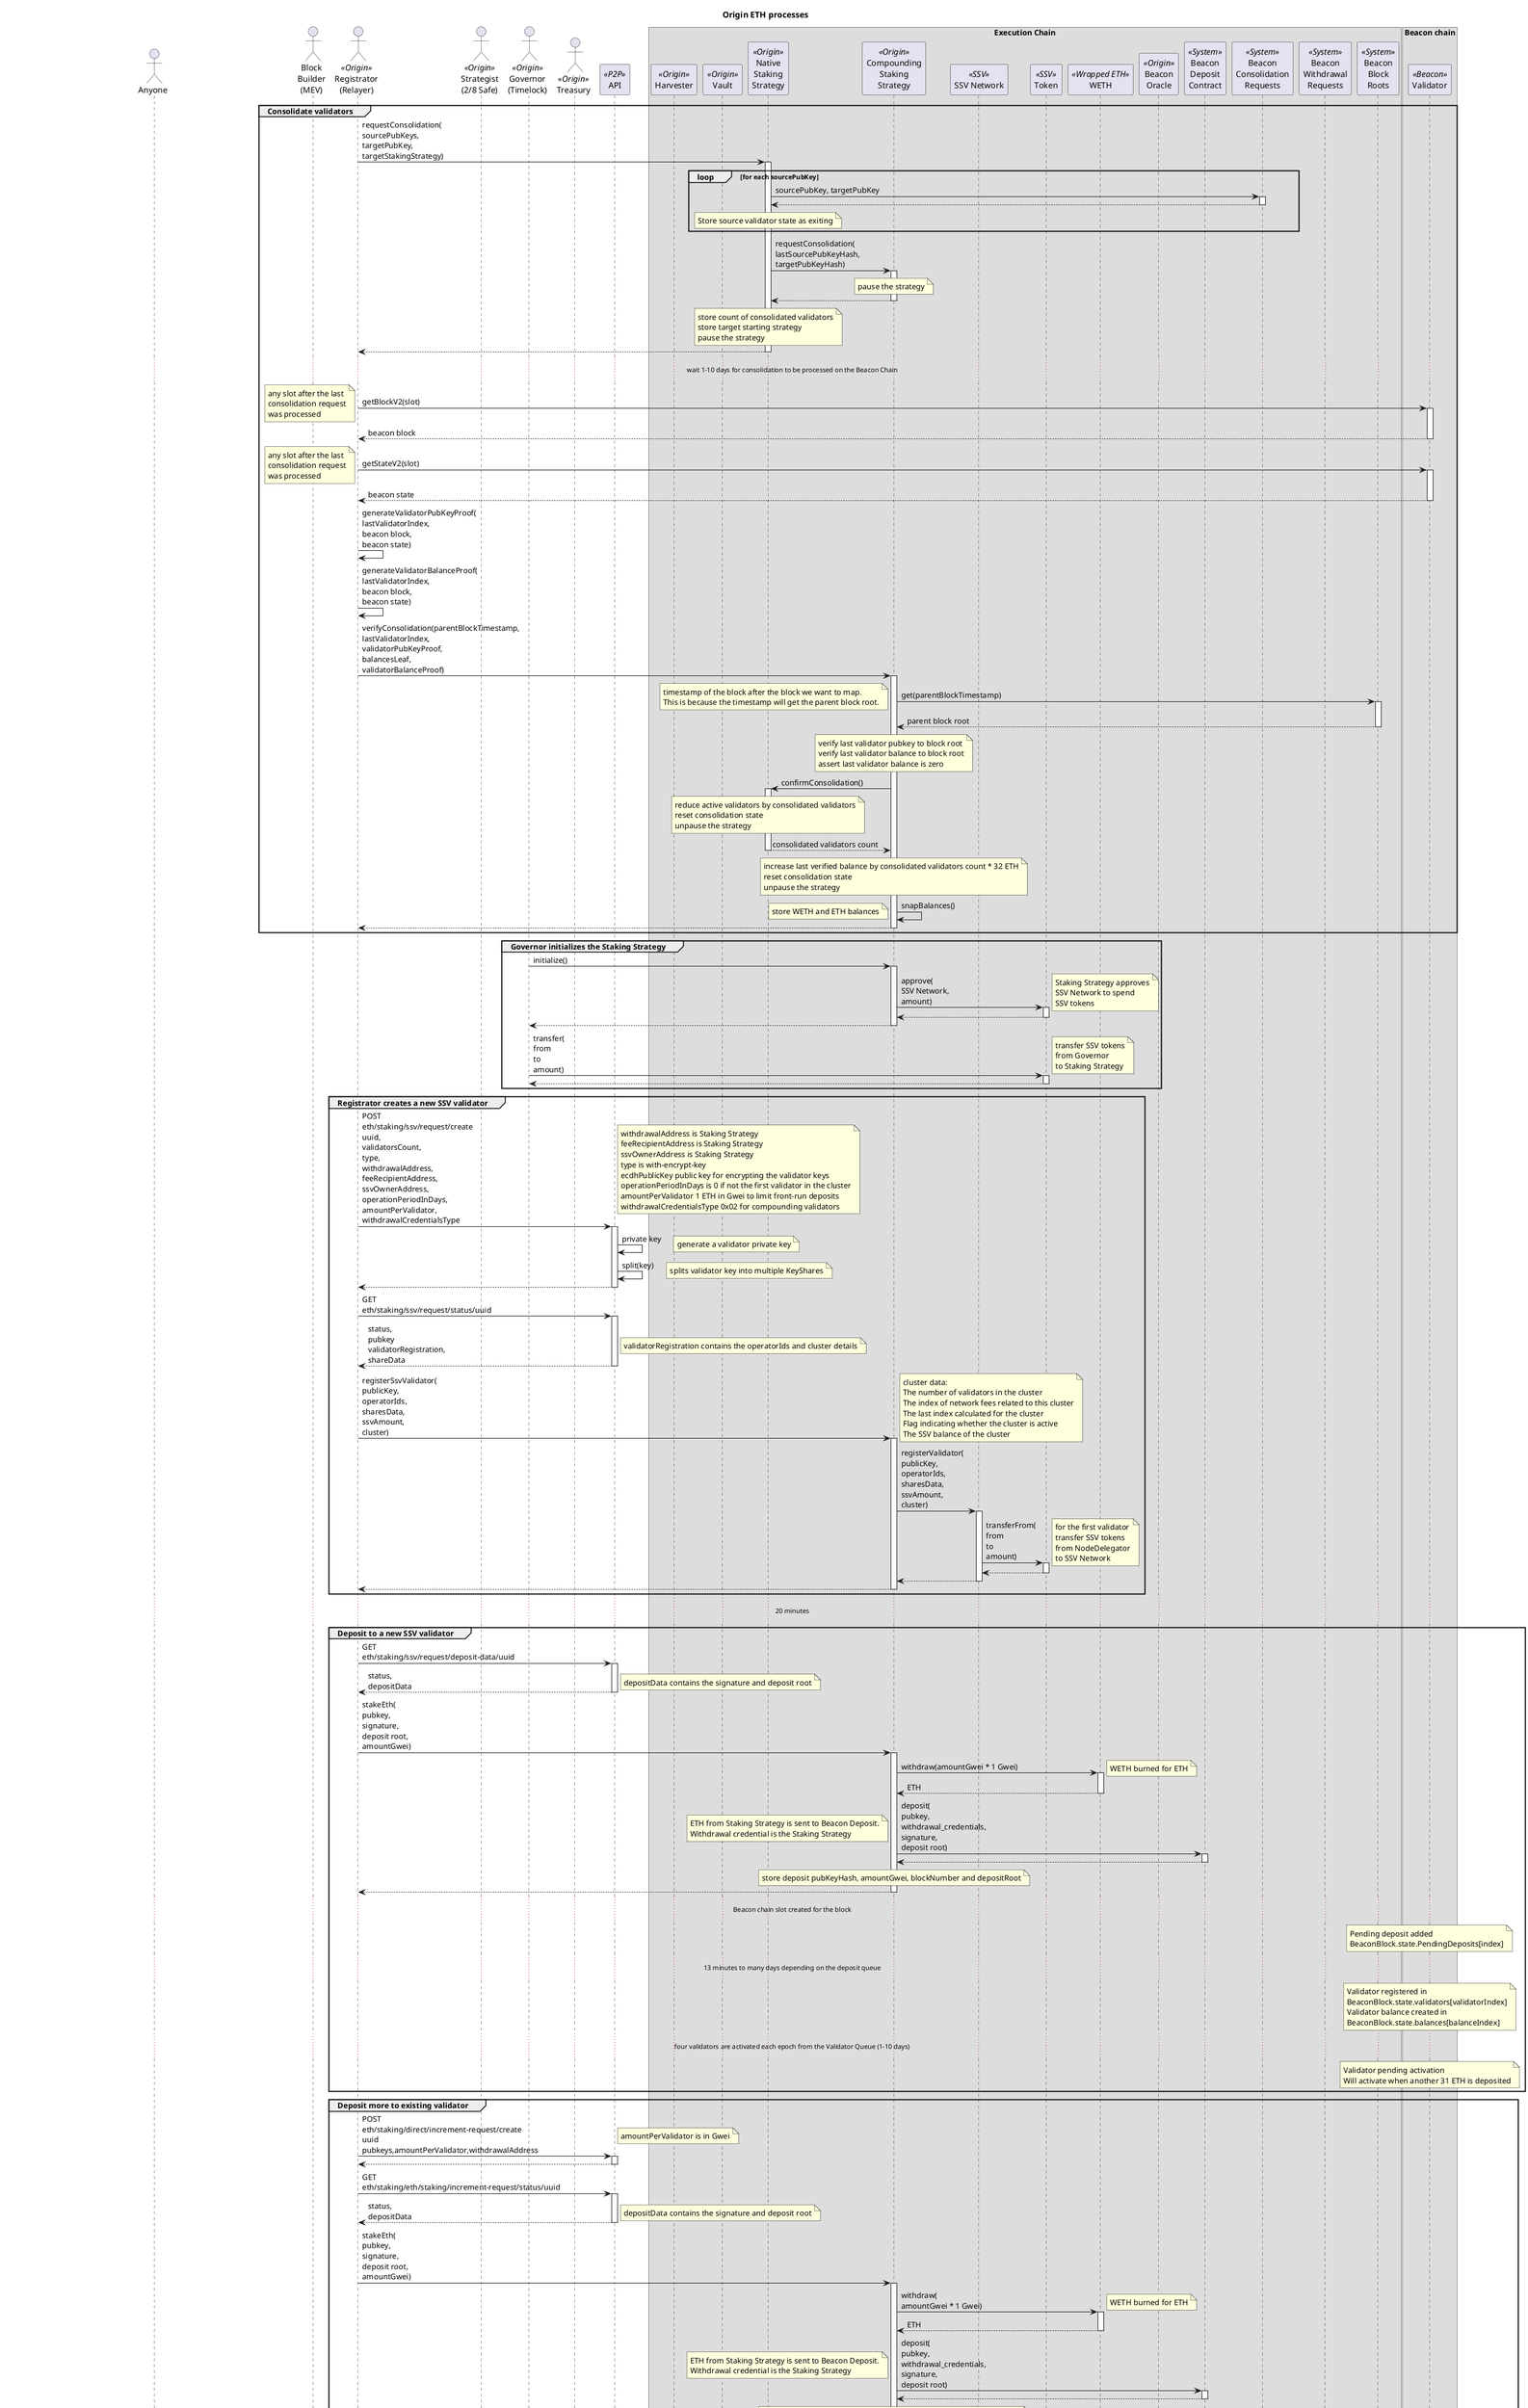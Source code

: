 @startuml

skinparam tabSize 2
hide footbox

title "Origin ETH processes"

actor "Anyone" as sender
actor "Block\nBuilder\n(MEV)" as mev
actor "Registrator\n(Relayer)" as reg <<Origin>>
actor "Strategist\n(2/8 Safe)" as strategist <<Origin>>
actor "Governor\n(Timelock)" as gov <<Origin>>
actor "Treasury" as treasury <<Origin>>
participant "API" as api <<P2P>>

box "Execution Chain"
participant "Harvester" as harv <<Origin>>
participant "Vault" as vault <<Origin>>
participant "Native\nStaking\nStrategy" as nativeStrat <<Origin>>
participant "Compounding\nStaking\nStrategy" as compStrat <<Origin>>
participant "SSV Network" as ssvNet <<SSV>>
participant "Token" as ssv <<SSV>>
participant "WETH" as weth <<Wrapped ETH>>
participant "Beacon\nOracle" as bo <<Origin>>
participant "Beacon\nDeposit\nContract" as dep <<System>>
participant "Beacon\nConsolidation\nRequests" as consol <<System>>
participant "Beacon\nWithdrawal\nRequests" as withdraw <<System>>
participant "Beacon\nBlock\nRoots" as roots <<System>>
end box

box "Beacon chain"
participant "Validator" as val <<Beacon>>
end box

group Consolidate validators

reg -> nativeStrat: requestConsolidation(\nsourcePubKeys,\ntargetPubKey,\ntargetStakingStrategy)
activate nativeStrat

loop for each sourcePubKey
    nativeStrat -> consol : sourcePubKey, targetPubKey
    activate consol
    return
    note over nativeStrat: Store source validator state as exiting
end

nativeStrat -> compStrat : requestConsolidation(\nlastSourcePubKeyHash,\ntargetPubKeyHash)
activate compStrat
note over compStrat: pause the strategy
return

note over nativeStrat
store count of consolidated validators
store target starting strategy
pause the strategy
end note

return

... wait 1-10 days for consolidation to be processed on the Beacon Chain ...

reg -> val : getBlockV2(slot)
note left : any slot after the last\nconsolidation request\nwas processed
activate val
return beacon block

reg -> val : getStateV2(slot)
note left : any slot after the last\nconsolidation request\nwas processed
activate val
return beacon state

reg -> reg : generateValidatorPubKeyProof(\nlastValidatorIndex,\nbeacon block,\nbeacon state)
reg -> reg : generateValidatorBalanceProof(\nlastValidatorIndex,\nbeacon block,\nbeacon state)

reg -> compStrat : verifyConsolidation(parentBlockTimestamp,\nlastValidatorIndex,\nvalidatorPubKeyProof,\nbalancesLeaf,\nvalidatorBalanceProof)
activate compStrat

compStrat -> roots : get(parentBlockTimestamp)
note left
timestamp of the block after the block we want to map.
This is because the timestamp will get the parent block root.
end note
activate roots
return parent block root

note over compStrat
verify last validator pubkey to block root
verify last validator balance to block root
assert last validator balance is zero
end note

compStrat -> nativeStrat : confirmConsolidation()
activate nativeStrat
note over nativeStrat
reduce active validators by consolidated validators
reset consolidation state
unpause the strategy
end note
return consolidated validators count
note over compStrat
increase last verified balance by consolidated validators count * 32 ETH
reset consolidation state
unpause the strategy
end note

compStrat -> compStrat : snapBalances()
note left : store WETH and ETH balances
return

end group

group Governor initializes the Staking Strategy

gov -> compStrat : initialize()
activate compStrat
compStrat -> ssv : approve(\nSSV Network,\namount)
activate ssv
note right : Staking Strategy approves\nSSV Network to spend\nSSV tokens
return
return

gov -> ssv : transfer(\nfrom\nto\namount)
activate ssv
note right : transfer SSV tokens\nfrom Governor\nto Staking Strategy
return

end group

group Registrator creates a new SSV validator

reg -> api: POST\neth/staking/ssv/request/create\nuuid,\nvalidatorsCount,\ntype,\nwithdrawalAddress,\nfeeRecipientAddress,\nssvOwnerAddress,\noperationPeriodInDays,\namountPerValidator,\nwithdrawalCredentialsType
activate api
note right
withdrawalAddress is Staking Strategy
feeRecipientAddress is Staking Strategy
ssvOwnerAddress is Staking Strategy
type is with-encrypt-key
ecdhPublicKey public key for encrypting the validator keys
operationPeriodInDays is 0 if not the first validator in the cluster
amountPerValidator 1 ETH in Gwei to limit front-run deposits
withdrawalCredentialsType 0x02 for compounding validators
end note
api -> api: private key
note right : generate a validator private key
api -> api: split(key)
note right : splits validator key into multiple KeyShares
return

reg -> api: GET\neth/staking/ssv/request/status/uuid
activate api
return status,\npubkey\nvalidatorRegistration,\nshareData
note right : validatorRegistration contains the operatorIds and cluster details

reg -> compStrat : registerSsvValidator(\npublicKey,\noperatorIds,\nsharesData,\nssvAmount,\ncluster)
activate compStrat
note right
cluster data:
The number of validators in the cluster
The index of network fees related to this cluster
The last index calculated for the cluster
Flag indicating whether the cluster is active
The SSV balance of the cluster
end note
compStrat -> ssvNet : registerValidator(\npublicKey,\noperatorIds,\nsharesData,\nssvAmount,\ncluster)
activate ssvNet
ssvNet -> ssv : transferFrom(\nfrom\nto\namount)
activate ssv
note right: for the first validator\ntransfer SSV tokens\nfrom NodeDelegator\nto SSV Network
return
return
return

end group

... 20 minutes ...

group Deposit to a new SSV validator

reg -> api: GET\neth/staking/ssv/request/deposit-data/uuid
activate api
return status,\ndepositData
note right : depositData contains the signature and deposit root

reg -> compStrat : stakeEth(\npubkey,\nsignature,\ndeposit root,\namountGwei)
activate compStrat
compStrat -> weth : withdraw(amountGwei * 1 Gwei)
activate weth
note right : WETH burned for ETH
return ETH

compStrat -> dep : deposit(\npubkey,\nwithdrawal_credentials,\nsignature,\ndeposit root)
activate dep
note left
ETH from Staking Strategy is sent to Beacon Deposit.
Withdrawal credential is the Staking Strategy
end note
return

note over compStrat
store deposit pubKeyHash, amountGwei, blockNumber and depositRoot
end note

return

... Beacon chain slot created for the block ...

note over val : Pending deposit added\nBeaconBlock.state.PendingDeposits[index]

... 13 minutes to many days depending on the deposit queue ...

note over val
Validator registered in
BeaconBlock.state.validators[validatorIndex]
Validator balance created in
BeaconBlock.state.balances[balanceIndex]
end note

... four validators are activated each epoch from the Validator Queue (1-10 days) ...

note over val
Validator pending activation
Will activate when another 31 ETH is deposited
end note

end group

group Deposit more to existing validator

reg -> api: POST\neth/staking/direct/increment-request/create\nuuid\npubkeys,amountPerValidator,withdrawalAddress
activate api
note right: amountPerValidator is in Gwei
return 

reg -> api: GET\neth/staking/eth/staking/increment-request/status/uuid
activate api
return status,\ndepositData
note right : depositData contains the signature and deposit root

reg -> compStrat : stakeEth(\npubkey,\nsignature,\ndeposit root,\namountGwei)
activate compStrat
compStrat -> weth : withdraw(\namountGwei * 1 Gwei)
activate weth
note right : WETH burned for ETH
return ETH

compStrat -> dep : deposit(\npubkey,\nwithdrawal_credentials,\nsignature,\ndeposit root)
activate dep
note left
ETH from Staking Strategy is sent to Beacon Deposit.
Withdrawal credential is the Staking Strategy
end note
return

note over compStrat
store deposit pubKeyHash, amountGwei, blockNumber and depositRoot
end note
return

... Beacon chain slot created for the block ...

note over val : Pending deposit added\nBeaconBlock.state.PendingDeposits[index]

... 13 minutes to many days depending on the deposit queue ...

note over val: Validator balance updated\nBeaconBlock.state.balances[balanceIndex]

... end of the epoch ...

note over val: Validator activated if >= 32 ETH

end group

group Verify validator

sender -> val : getBlockV2(slot)
note left : slot after the\nvalidator was processed
activate val
return beacon block

sender -> val : getStateV2(slot)
note left : slot after the\nvalidator was processed
activate val
return beacon state

sender -> sender : generateValidatorPubKeyProof(\nvalidator index,\nbeacon block,\nbeacon state)

sender -> compStrat : verifyValidator(\nnextBlockTimestamp,\nvalidatorIndex,\npubKeyHash,\nvalidatorPubKeyProof)
activate compStrat

note over compStrat : check the validator is STAKED 

compStrat -> roots : get(nextBlockTimestamp)
note left
timestamp of the block after the block we want to verify.
This is because the timestamp will get the parent block root.
end note
activate roots
return parent block root

note over compStrat
Verify the pub key hash is for the validator index.
Add the validator to the active validators.
end note

end group

group Verify validator deposit

sender -> val : getBlockV2(slot)
note left : slot the on or after the deposit\nwas created the execution layer
activate val
return beacon block

sender -> val : getStateV2(slot)
note left : slot the on or after the deposit\nwas created the execution layer
activate val
return beacon state

sender -> sender : generateSlotProof(\nslot,\nbeacon block)
sender -> sender : generateBlockProof(\nblock number,\nbeacon block,\nbeacon state)

' map block number to slot in Beacon Oracle
sender -> bo : verifySlot(\nnextBlockTimestamp,\ndepositBlockNumber,\nslot,\nslot proof,\nblock proof)
activate bo
bo -> roots : get(timestamp)
note left
timestamp of the block after the block we want to map.
This is because the timestamp will get the parent block root.
end note
activate roots
return parent block root
note over bo
verify slot proof to block root
verify block number proof to block root
store map of block to slot
end note
return

sender -> val : getBlockV2(slot)
note left : slot after the deposit was\nprocessed on the beacon chain
activate val
return beacon block

sender -> val : getStateV2(slot)
note left : slot after the deposit was\nprocessed on the beacon chain
activate val
return beacon state

sender -> sender : generateSlotProof(\nslot,\nbeacon block)
sender -> sender : generateBlockProof(\nblock number,\nbeacon block,\nbeacon state)

' map block number to slot in Beacon Oracle
sender -> bo : verifySlot(\nnextBlockTimestamp,\nblockNumber,\nslot,\nslot proof,\nblock proof)
activate bo
bo -> roots : get(timestamp)
note left
timestamp of the block after the block we want to map.
This is because the timestamp will get the parent block root.
end note
activate roots
return parent block root
note over bo
verify slot proof to block root
verify block number proof to block root
store map of slot to beacon chain root
end note
return

sender -> sender : generateFirstPendingDepositSlotProof(\nbeacon block,\nbeacon state)

sender -> compStrat : verifyDeposit(\ndepositDataRoot,\ndepositBlockNumber,\nprocessedSlot,\nfirstPendingDepositSlot,\nfirstPendingDepositSlotProof)
activate compStrat

note over compStrat : stored deposit needs to be before\nor at the depositBlockNumber

compStrat -> bo : slotToBlock(\nmappedBlockNumber)
note left : map the deposit block number to a deposit slot
activate bo
return slot

note over compStrat : Check the deposit slot is\nbefore the first pending deposit slot

compStrat -> bo : slotToRoot(\nprocessedSlot)
activate bo
return beacon block root after the deposit was processed

note over compStrat
verify the slot of the first pending deposit is after when the deposit was processed
remove the deposit
end note

end group

group Update balances

sender -> compStrat : snapBalances()
activate compStrat
compStrat -> roots : get(block timestamp)
activate roots
return parent block root
note over compStrat
store WETH and ETH balances
against the parent block root
store timestamp of snap
end note
return

sender -> val : getBlockV2(slot)
note left : slot of the first pending deposit\nwhen the balance snap was taken
activate val
return beacon block

sender -> val : getStateV2(slot)
note left : slot of the first pending deposit\nwhen the balance snap was taken
activate val
return beacon state

sender -> sender : generateSlotProof(\nfirst pending deposit slot,\nbeacon block)
sender -> sender : generateBlockProof(\nfirst pending deposit block number,\nbeacon block,\nbeacon state)

' map block number to slot in Beacon Oracle
sender -> bo : verifySlot(\nnextBlockTimestamp,\nblockNumber,\nslot,\nslot proof,\nblock proof)
note left : verify slot to block number\nof the first pending deposit\nwhen the balance snap was taken
activate bo
bo -> roots : get(timestamp)
note left
timestamp of the block after the block we want to map.
This is because the timestamp will get the parent block root.
end note
activate roots
return parent block root
note over bo
verify slot proof to block root
verify block number proof to block root
store map of block to slot
end note
return

sender -> val : getBlockV2(slot)
note left : slot before snapBalances was taken
activate val
return beacon block

sender -> val : getStateV2(slot)
note left : slot before snapBalances was taken
activate val
return beacon state

sender -> sender : generateFirstPendingDepositProof(\nbeacon block,\nbeacon state)
note left : proof against beacon block root
sender -> sender : generateValidatorBalanceContainerProof(\nbeacon block,\nbeacon state)
note left : proof against beacon block root
loop active validator indexes
sender -> sender : generateValidatorBalanceProof(\nvalidator index,\nbeacon block,\nbeacon state)
note left: proof against root of\nbeaconBlock.state.balances
end

sender -> compStrat : verifyBalances(\nblockRoot,\nfirstPendingDepositSlot,\nfirstPendingDepositSlotProof,\nbalancesContainerRoot,\nvalidatorContainerProof,\nvalidatorBalanceLeaves[],\validatorBalanceProofs[])
activate compStrat

note over compStrat
    verify the first pending deposit slot proof against the block root
end note

compStrat -> bo : slotToBlock(firstPendingDepositSlot)
activate bo
return block number of the first pending deposit

loop strategy deposits
note over compStrat
Check the first pending deposit block number
is before the block number of the deposit.
add to total deposits
end note
end

note over compStrat
    verify balances container proof against the snapped block root
end note

loop active validator indexes
    note over compStrat
        verify validator balance proof against the balances container root using the validator index
        decode the validator balance from the balance leaf
        total validator balances
    end note
    alt if balance is zero
        note over compStrat
            remove from active validators
        end note
    end
end
note over compStrat
    store strategy balance =
        ETH balance from snap +
        WETH balance from snap +
        total deposits +
        total validator balances
end note

return

end group

group Registrator deposits more SSV to SSV cluster

strategist -> ssv : transfer(\nto\namount)
activate ssv
note right : transfer SSV tokens\nfrom Treasury\nto Staking Strategy
return

group SSV ClusterScanner
reg -> ssvNet : getPastEvents(filter)
activate ssvNet
note right : get all events where the ownerAddress\nis the Staking Strategy
return events

reg -> reg : getCluster(events):\n cluster
note right
cluster data:
  validatorCount
  networkFeeIndex
  index
  active
  balance
end note
end group

strategist -> compStrat : depositSSV(\noperatorIds,\namount,\ncluster)
activate compStrat
compStrat -> ssvNet : deposit(\nclusterOwner,\noperatorIds,\namount,\ncluster)
activate ssvNet
note right
clusterOwner is Staking Strategy
operatorIds are the SSV Operators
amount of SSV tokens
end note
ssvNet -> ssv : transferFrom(\nfrom\nto\namount)
activate ssv
note right: transfer SSV tokens\nfrom Staking Strategy\nto SSV Network
return
return
return
end group

group Consensus Rewards

note over val
attesting to blocks
participating in sync committees
end note
val -> val : ETH

... swept every 8-10 days ...

note over val : partial withdraw of excess ETH\nfrom validator to the Staking Strategy
val -> compStrat : ETH

note over compStrat : Staking Strategy's\nWETH balance does not change

end group

group Registrator full or partial withdraw from validator

reg -> compStrat : validatorWithdrawal(\npublicKey\namount)
activate compStrat
compStrat -> withdraw : publicKey, amount
activate withdraw
return
return

... wait until withdrawal request have been processed.\nmin four epochs (~25 min), currently 1 day but can take a number of days depending on the number of validators in the exit queue ...

note over val
If the remaining balance is less than
32 ETH, the validator is exited
end note
 
val -> compStrat : ETH
note left : transfer withdrawn ETH\nfrom validator\nto Staking Strategy

strategist -> vault : withdrawFromStrategy(\nstrategy,\nasset,\namount)
activate vault
vault -> compStrat : withdraw(\nasset,\namount)
activate compStrat
compStrat -> weth : deposit(amount)
activate weth
note left : convert all ETH to WETH
return
compStrat -> weth : transfer(\nvault,\namount)
activate weth
note left : transfer WETH\nfrom Staking Strategy\nto OETH Vault
return
return
return


reg -> compStrat : snapBalance()
activate compStrat
return

reg -> compStrat : verifyBalances(\nblockRoot,\nfirstPendingDepositSlot,\nfirstPendingDepositSlotProof,\nbalancesContainerRoot,\nvalidatorContainerProof,\nvalidatorBalanceLeaves[],\validatorBalanceProofs[])
activate compStrat
note over compStrat
if validator balance is zero,
remove validator from active validators
and store as exited
end note
return

reg -> compStrat : removeSsvValidator(\npublicKey,\noperatorIds,\ncluster)
activate compStrat
compStrat -> ssvNet : removeValidator(\npublicKey\noperatorIds,\ncluster)
activate ssvNet
note right : stop paying SSV to Operators\n and reduce required SSV collateral
return
return

... wait for the validator to be swept on the Beacon chain\ncurrent time is every 8.5 days ...


end group

group Consensus Rewards

note over val
Consensus layer rewards are
compounded to the validator's balance.
end note

end group

group Execution Rewards

mev -> compStrat : ETH
note right : MEV rewards

sender -> compStrat : ETH
note right : tx priority fees

note over compStrat : Staking Strategy's WETH balance\ndoes not change from either

end group

group Harvester collects ETH rewards

sender -> harv : harvestAndTransfer(\nstrategy)
activate harv
harv -> compStrat : collectRewardTokens()
activate compStrat

compStrat -> weth : deposit(\nexecution rewards)
activate weth
note left : convert ETH rewards to WETH
return

compStrat -> weth : transfer(\nHarvester,\nrewards)
activate weth
note left : transfer rewards as WETH\nfrom Staking Strategy\nto Harvester
return

return

harv -> weth : transfer(\nVault,\nETH rewards)
activate weth
note left : transfer WETH rewards\nfrom Harvester\nto Vault
return

return

end group

@enduml